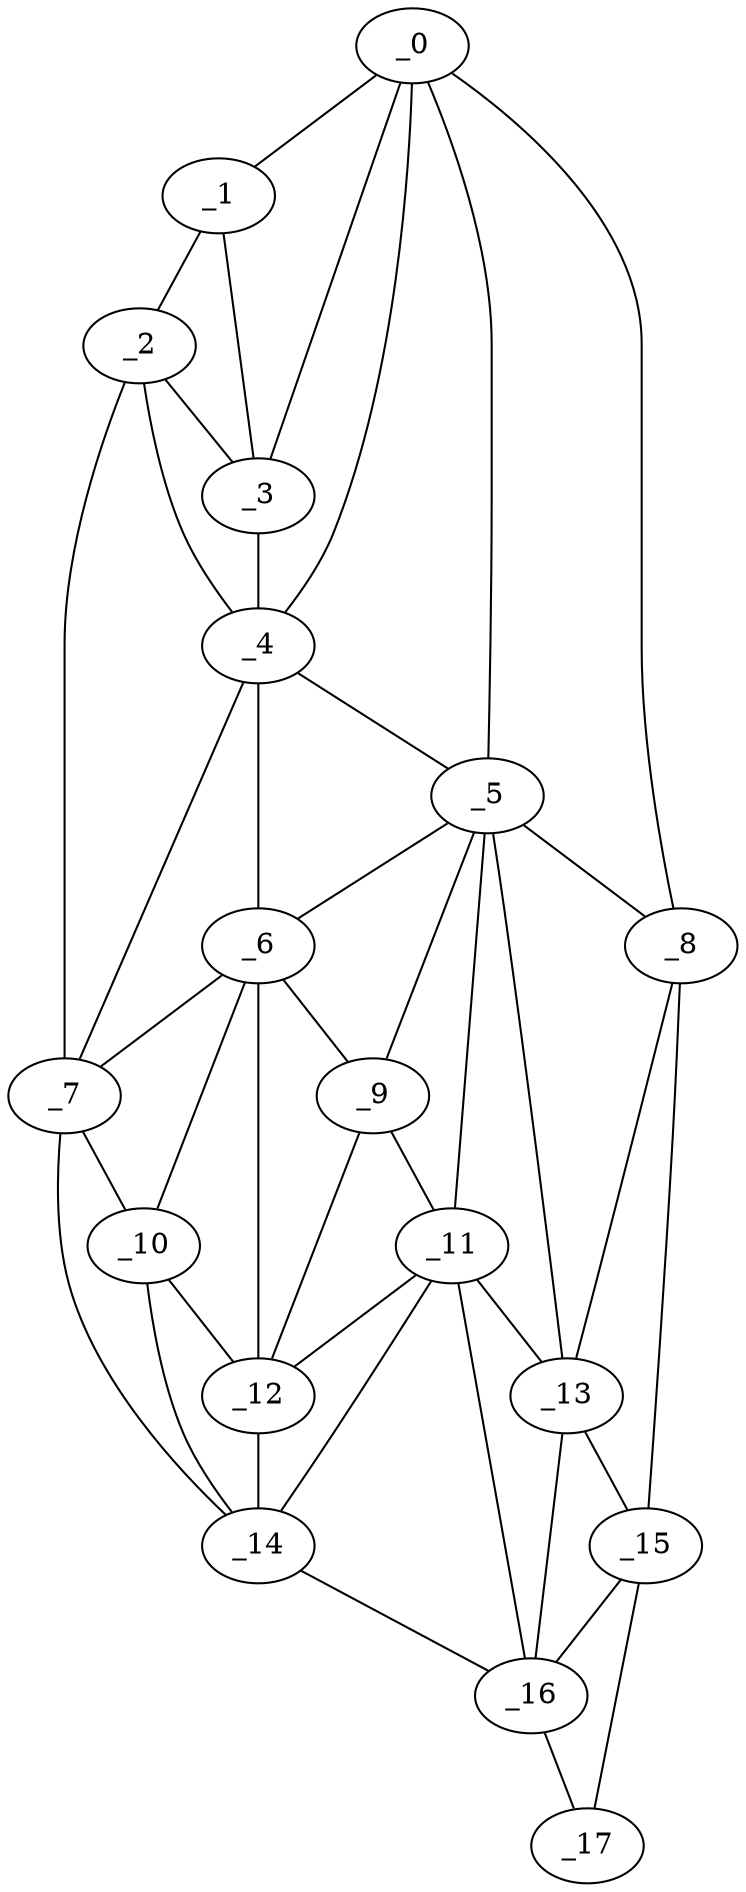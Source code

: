 graph "obj75__220.gxl" {
	_0	 [x=42,
		y=38];
	_1	 [x=50,
		y=21];
	_0 -- _1	 [valence=1];
	_3	 [x=54,
		y=31];
	_0 -- _3	 [valence=1];
	_4	 [x=64,
		y=34];
	_0 -- _4	 [valence=2];
	_5	 [x=70,
		y=62];
	_0 -- _5	 [valence=1];
	_8	 [x=78,
		y=74];
	_0 -- _8	 [valence=1];
	_2	 [x=54,
		y=13];
	_1 -- _2	 [valence=1];
	_1 -- _3	 [valence=2];
	_2 -- _3	 [valence=1];
	_2 -- _4	 [valence=2];
	_7	 [x=77,
		y=30];
	_2 -- _7	 [valence=1];
	_3 -- _4	 [valence=2];
	_4 -- _5	 [valence=2];
	_6	 [x=75,
		y=42];
	_4 -- _6	 [valence=2];
	_4 -- _7	 [valence=2];
	_5 -- _6	 [valence=1];
	_5 -- _8	 [valence=2];
	_9	 [x=79,
		y=52];
	_5 -- _9	 [valence=2];
	_11	 [x=83,
		y=55];
	_5 -- _11	 [valence=1];
	_13	 [x=86,
		y=65];
	_5 -- _13	 [valence=2];
	_6 -- _7	 [valence=2];
	_6 -- _9	 [valence=1];
	_10	 [x=80,
		y=36];
	_6 -- _10	 [valence=2];
	_12	 [x=85,
		y=47];
	_6 -- _12	 [valence=2];
	_7 -- _10	 [valence=1];
	_14	 [x=91,
		y=47];
	_7 -- _14	 [valence=1];
	_8 -- _13	 [valence=2];
	_15	 [x=94,
		y=75];
	_8 -- _15	 [valence=1];
	_9 -- _11	 [valence=1];
	_9 -- _12	 [valence=2];
	_10 -- _12	 [valence=1];
	_10 -- _14	 [valence=2];
	_11 -- _12	 [valence=2];
	_11 -- _13	 [valence=2];
	_11 -- _14	 [valence=2];
	_16	 [x=99,
		y=58];
	_11 -- _16	 [valence=2];
	_12 -- _14	 [valence=2];
	_13 -- _15	 [valence=2];
	_13 -- _16	 [valence=1];
	_14 -- _16	 [valence=1];
	_15 -- _16	 [valence=2];
	_17	 [x=105,
		y=71];
	_15 -- _17	 [valence=1];
	_16 -- _17	 [valence=1];
}
